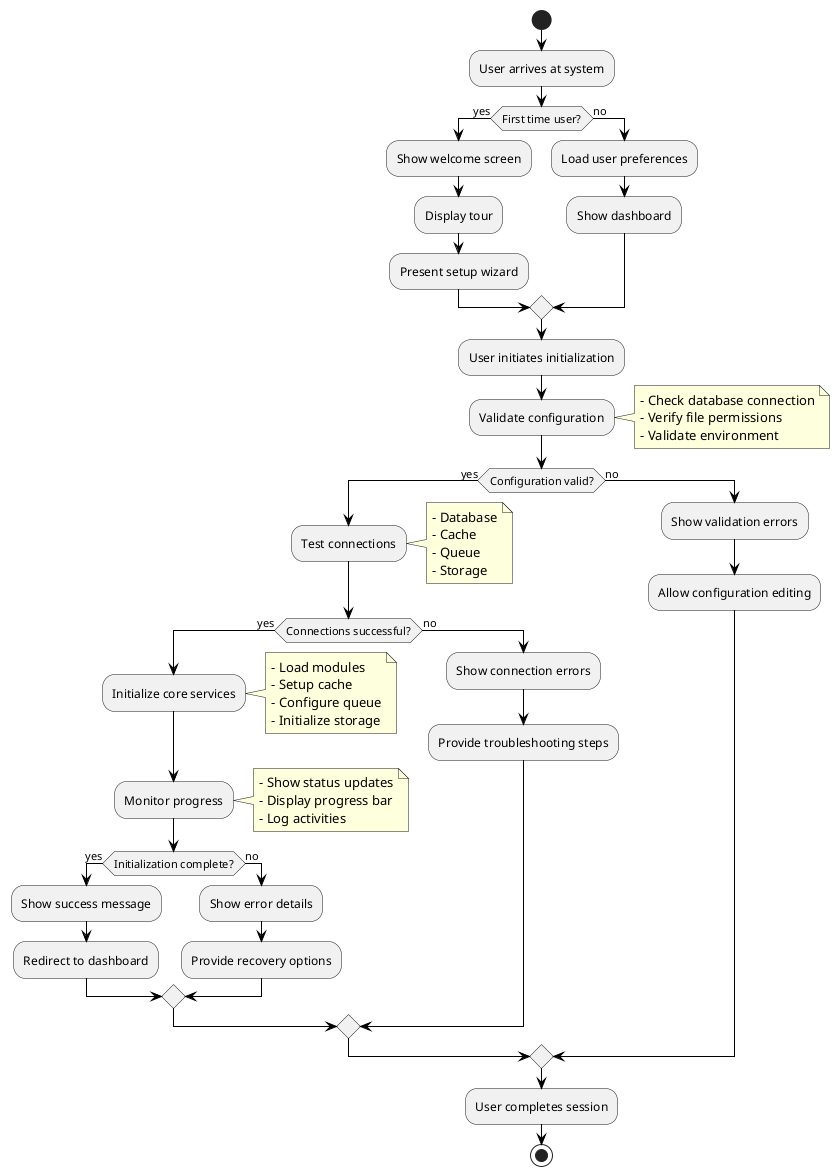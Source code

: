 @startuml Initialization Flow

!define RECTANGLE class
skinparam backgroundColor white
skinparam classBackgroundColor white
skinparam classBorderColor black
skinparam arrowColor black

start

:User arrives at system;

if (First time user?) then (yes)
  :Show welcome screen;
  :Display tour;
  :Present setup wizard;
else (no)
  :Load user preferences;
  :Show dashboard;
endif

:User initiates initialization;

:Validate configuration;
note right
  - Check database connection
  - Verify file permissions
  - Validate environment
end note

if (Configuration valid?) then (yes)
  :Test connections;
  note right
    - Database
    - Cache
    - Queue
    - Storage
  end note
  
  if (Connections successful?) then (yes)
    :Initialize core services;
    note right
      - Load modules
      - Setup cache
      - Configure queue
      - Initialize storage
    end note
    
    :Monitor progress;
    note right
      - Show status updates
      - Display progress bar
      - Log activities
    end note
    
    if (Initialization complete?) then (yes)
      :Show success message;
      :Redirect to dashboard;
    else (no)
      :Show error details;
      :Provide recovery options;
    endif
  else (no)
    :Show connection errors;
    :Provide troubleshooting steps;
  endif
else (no)
  :Show validation errors;
  :Allow configuration editing;
endif

:User completes session;

stop

@enduml 